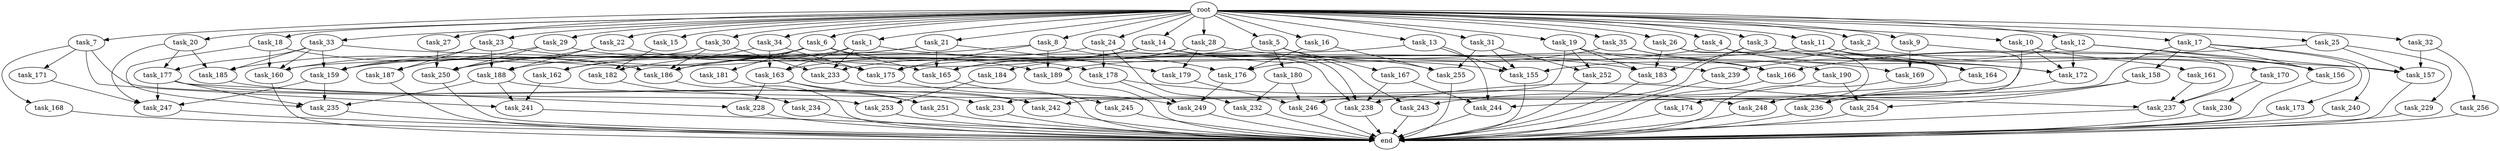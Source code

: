 digraph G {
  task_12 [size="2.048000"];
  task_160 [size="3212635537.408000"];
  task_253 [size="2233382993.920000"];
  task_19 [size="2.048000"];
  task_249 [size="979252543.488000"];
  root [size="0.000000"];
  task_10 [size="2.048000"];
  task_168 [size="841813590.016000"];
  task_18 [size="2.048000"];
  task_1 [size="2.048000"];
  task_189 [size="2164663517.184000"];
  task_183 [size="2662879723.520000"];
  task_161 [size="154618822.656000"];
  task_4 [size="2.048000"];
  task_33 [size="2.048000"];
  task_235 [size="1443109011.456000"];
  task_234 [size="274877906.944000"];
  task_22 [size="2.048000"];
  task_252 [size="1116691496.960000"];
  task_15 [size="2.048000"];
  task_5 [size="2.048000"];
  end [size="0.000000"];
  task_228 [size="1992864825.344000"];
  task_27 [size="2.048000"];
  task_246 [size="1322849927.168000"];
  task_167 [size="618475290.624000"];
  task_14 [size="2.048000"];
  task_256 [size="68719476.736000"];
  task_21 [size="2.048000"];
  task_241 [size="2508260900.864000"];
  task_16 [size="2.048000"];
  task_7 [size="2.048000"];
  task_242 [size="2061584302.080000"];
  task_155 [size="4432406249.472000"];
  task_26 [size="2.048000"];
  task_30 [size="2.048000"];
  task_239 [size="1460288880.640000"];
  task_254 [size="858993459.200000"];
  task_158 [size="274877906.944000"];
  task_229 [size="841813590.016000"];
  task_177 [size="3109556322.304000"];
  task_245 [size="154618822.656000"];
  task_172 [size="2439541424.128000"];
  task_164 [size="927712935.936000"];
  task_174 [size="1391569403.904000"];
  task_171 [size="841813590.016000"];
  task_165 [size="4071628996.608000"];
  task_179 [size="2817498546.176000"];
  task_255 [size="2851858284.544000"];
  task_237 [size="2937757630.464000"];
  task_231 [size="549755813.888000"];
  task_17 [size="2.048000"];
  task_169 [size="1271310319.616000"];
  task_166 [size="2216203124.736000"];
  task_31 [size="2.048000"];
  task_170 [size="274877906.944000"];
  task_159 [size="4569845202.944000"];
  task_35 [size="2.048000"];
  task_3 [size="2.048000"];
  task_187 [size="2559800508.416000"];
  task_247 [size="2765958938.624000"];
  task_230 [size="1391569403.904000"];
  task_181 [size="154618822.656000"];
  task_162 [size="3109556322.304000"];
  task_232 [size="2491081031.680000"];
  task_184 [size="1099511627.776000"];
  task_8 [size="2.048000"];
  task_2 [size="2.048000"];
  task_236 [size="1821066133.504000"];
  task_29 [size="2.048000"];
  task_244 [size="1941325217.792000"];
  task_28 [size="2.048000"];
  task_176 [size="1975684956.160000"];
  task_163 [size="2559800508.416000"];
  task_175 [size="3418793967.616000"];
  task_182 [size="223338299.392000"];
  task_233 [size="2010044694.528000"];
  task_23 [size="2.048000"];
  task_190 [size="429496729.600000"];
  task_25 [size="2.048000"];
  task_6 [size="2.048000"];
  task_32 [size="2.048000"];
  task_188 [size="4209067950.080000"];
  task_250 [size="5050881540.096000"];
  task_20 [size="2.048000"];
  task_243 [size="1529008357.376000"];
  task_238 [size="3195455668.224000"];
  task_9 [size="2.048000"];
  task_180 [size="618475290.624000"];
  task_248 [size="1529008357.376000"];
  task_185 [size="3951369912.320000"];
  task_156 [size="2765958938.624000"];
  task_186 [size="1889785610.240000"];
  task_34 [size="2.048000"];
  task_240 [size="274877906.944000"];
  task_173 [size="274877906.944000"];
  task_157 [size="3693671874.560000"];
  task_178 [size="1546188226.560000"];
  task_13 [size="2.048000"];
  task_251 [size="1992864825.344000"];
  task_24 [size="2.048000"];
  task_11 [size="2.048000"];

  task_12 -> task_156 [size="679477248.000000"];
  task_12 -> task_172 [size="679477248.000000"];
  task_12 -> task_239 [size="679477248.000000"];
  task_12 -> task_157 [size="679477248.000000"];
  task_160 -> end [size="1.000000"];
  task_253 -> end [size="1.000000"];
  task_19 -> task_183 [size="134217728.000000"];
  task_19 -> task_252 [size="134217728.000000"];
  task_19 -> task_166 [size="134217728.000000"];
  task_19 -> task_242 [size="134217728.000000"];
  task_249 -> end [size="1.000000"];
  root -> task_12 [size="1.000000"];
  root -> task_35 [size="1.000000"];
  root -> task_14 [size="1.000000"];
  root -> task_21 [size="1.000000"];
  root -> task_6 [size="1.000000"];
  root -> task_32 [size="1.000000"];
  root -> task_19 [size="1.000000"];
  root -> task_20 [size="1.000000"];
  root -> task_16 [size="1.000000"];
  root -> task_9 [size="1.000000"];
  root -> task_31 [size="1.000000"];
  root -> task_10 [size="1.000000"];
  root -> task_1 [size="1.000000"];
  root -> task_18 [size="1.000000"];
  root -> task_5 [size="1.000000"];
  root -> task_2 [size="1.000000"];
  root -> task_4 [size="1.000000"];
  root -> task_27 [size="1.000000"];
  root -> task_23 [size="1.000000"];
  root -> task_3 [size="1.000000"];
  root -> task_26 [size="1.000000"];
  root -> task_7 [size="1.000000"];
  root -> task_34 [size="1.000000"];
  root -> task_17 [size="1.000000"];
  root -> task_33 [size="1.000000"];
  root -> task_15 [size="1.000000"];
  root -> task_22 [size="1.000000"];
  root -> task_29 [size="1.000000"];
  root -> task_8 [size="1.000000"];
  root -> task_30 [size="1.000000"];
  root -> task_13 [size="1.000000"];
  root -> task_25 [size="1.000000"];
  root -> task_24 [size="1.000000"];
  root -> task_11 [size="1.000000"];
  root -> task_28 [size="1.000000"];
  task_10 -> task_170 [size="134217728.000000"];
  task_10 -> task_172 [size="134217728.000000"];
  task_10 -> task_244 [size="134217728.000000"];
  task_168 -> end [size="1.000000"];
  task_18 -> task_235 [size="134217728.000000"];
  task_18 -> task_160 [size="134217728.000000"];
  task_18 -> task_186 [size="134217728.000000"];
  task_1 -> task_163 [size="33554432.000000"];
  task_1 -> task_239 [size="33554432.000000"];
  task_1 -> task_233 [size="33554432.000000"];
  task_1 -> task_159 [size="33554432.000000"];
  task_189 -> end [size="1.000000"];
  task_183 -> end [size="1.000000"];
  task_161 -> task_237 [size="209715200.000000"];
  task_4 -> task_172 [size="301989888.000000"];
  task_4 -> task_189 [size="301989888.000000"];
  task_4 -> task_164 [size="301989888.000000"];
  task_33 -> task_177 [size="679477248.000000"];
  task_33 -> task_160 [size="679477248.000000"];
  task_33 -> task_159 [size="679477248.000000"];
  task_33 -> task_185 [size="679477248.000000"];
  task_33 -> task_157 [size="679477248.000000"];
  task_235 -> end [size="1.000000"];
  task_234 -> end [size="1.000000"];
  task_22 -> task_250 [size="679477248.000000"];
  task_22 -> task_189 [size="679477248.000000"];
  task_22 -> task_188 [size="679477248.000000"];
  task_252 -> end [size="1.000000"];
  task_15 -> task_182 [size="33554432.000000"];
  task_5 -> task_180 [size="301989888.000000"];
  task_5 -> task_167 [size="301989888.000000"];
  task_5 -> task_186 [size="301989888.000000"];
  task_5 -> task_255 [size="301989888.000000"];
  task_228 -> end [size="1.000000"];
  task_27 -> task_250 [size="536870912.000000"];
  task_246 -> end [size="1.000000"];
  task_167 -> task_244 [size="134217728.000000"];
  task_167 -> task_238 [size="134217728.000000"];
  task_14 -> task_155 [size="536870912.000000"];
  task_14 -> task_163 [size="536870912.000000"];
  task_14 -> task_165 [size="536870912.000000"];
  task_14 -> task_243 [size="536870912.000000"];
  task_14 -> task_238 [size="536870912.000000"];
  task_14 -> task_188 [size="536870912.000000"];
  task_14 -> task_233 [size="536870912.000000"];
  task_256 -> end [size="1.000000"];
  task_21 -> task_250 [size="838860800.000000"];
  task_21 -> task_165 [size="838860800.000000"];
  task_21 -> task_179 [size="838860800.000000"];
  task_21 -> task_162 [size="838860800.000000"];
  task_241 -> end [size="1.000000"];
  task_16 -> task_176 [size="679477248.000000"];
  task_16 -> task_255 [size="679477248.000000"];
  task_7 -> task_241 [size="411041792.000000"];
  task_7 -> task_168 [size="411041792.000000"];
  task_7 -> task_253 [size="411041792.000000"];
  task_7 -> task_171 [size="411041792.000000"];
  task_242 -> end [size="1.000000"];
  task_155 -> end [size="1.000000"];
  task_26 -> task_183 [size="679477248.000000"];
  task_26 -> task_236 [size="679477248.000000"];
  task_26 -> task_174 [size="679477248.000000"];
  task_30 -> task_186 [size="411041792.000000"];
  task_30 -> task_185 [size="411041792.000000"];
  task_30 -> task_233 [size="411041792.000000"];
  task_239 -> end [size="1.000000"];
  task_254 -> end [size="1.000000"];
  task_158 -> task_238 [size="209715200.000000"];
  task_158 -> task_254 [size="209715200.000000"];
  task_229 -> end [size="1.000000"];
  task_177 -> task_235 [size="134217728.000000"];
  task_177 -> task_228 [size="134217728.000000"];
  task_177 -> task_231 [size="134217728.000000"];
  task_177 -> task_247 [size="134217728.000000"];
  task_245 -> end [size="1.000000"];
  task_172 -> task_236 [size="209715200.000000"];
  task_164 -> task_248 [size="536870912.000000"];
  task_174 -> end [size="1.000000"];
  task_171 -> task_247 [size="75497472.000000"];
  task_165 -> task_245 [size="75497472.000000"];
  task_179 -> task_246 [size="33554432.000000"];
  task_255 -> end [size="1.000000"];
  task_237 -> end [size="1.000000"];
  task_231 -> end [size="1.000000"];
  task_17 -> task_156 [size="134217728.000000"];
  task_17 -> task_158 [size="134217728.000000"];
  task_17 -> task_173 [size="134217728.000000"];
  task_17 -> task_231 [size="134217728.000000"];
  task_17 -> task_240 [size="134217728.000000"];
  task_169 -> end [size="1.000000"];
  task_166 -> end [size="1.000000"];
  task_31 -> task_155 [size="411041792.000000"];
  task_31 -> task_252 [size="411041792.000000"];
  task_31 -> task_255 [size="411041792.000000"];
  task_170 -> task_230 [size="679477248.000000"];
  task_170 -> task_237 [size="679477248.000000"];
  task_159 -> task_235 [size="301989888.000000"];
  task_159 -> task_247 [size="301989888.000000"];
  task_35 -> task_190 [size="209715200.000000"];
  task_35 -> task_169 [size="209715200.000000"];
  task_35 -> task_176 [size="209715200.000000"];
  task_3 -> task_183 [size="75497472.000000"];
  task_3 -> task_172 [size="75497472.000000"];
  task_3 -> task_246 [size="75497472.000000"];
  task_3 -> task_164 [size="75497472.000000"];
  task_187 -> end [size="1.000000"];
  task_247 -> end [size="1.000000"];
  task_230 -> end [size="1.000000"];
  task_181 -> task_251 [size="134217728.000000"];
  task_162 -> task_241 [size="679477248.000000"];
  task_232 -> end [size="1.000000"];
  task_184 -> task_253 [size="679477248.000000"];
  task_8 -> task_175 [size="75497472.000000"];
  task_8 -> task_176 [size="75497472.000000"];
  task_8 -> task_189 [size="75497472.000000"];
  task_8 -> task_182 [size="75497472.000000"];
  task_2 -> task_155 [size="536870912.000000"];
  task_2 -> task_156 [size="536870912.000000"];
  task_236 -> end [size="1.000000"];
  task_29 -> task_183 [size="411041792.000000"];
  task_29 -> task_187 [size="411041792.000000"];
  task_29 -> task_250 [size="411041792.000000"];
  task_244 -> end [size="1.000000"];
  task_28 -> task_165 [size="536870912.000000"];
  task_28 -> task_166 [size="536870912.000000"];
  task_28 -> task_184 [size="536870912.000000"];
  task_28 -> task_179 [size="536870912.000000"];
  task_176 -> task_249 [size="209715200.000000"];
  task_163 -> task_251 [size="838860800.000000"];
  task_163 -> task_228 [size="838860800.000000"];
  task_163 -> task_242 [size="838860800.000000"];
  task_175 -> task_249 [size="134217728.000000"];
  task_182 -> task_234 [size="134217728.000000"];
  task_233 -> end [size="1.000000"];
  task_23 -> task_187 [size="838860800.000000"];
  task_23 -> task_175 [size="838860800.000000"];
  task_23 -> task_159 [size="838860800.000000"];
  task_23 -> task_188 [size="838860800.000000"];
  task_190 -> task_243 [size="209715200.000000"];
  task_190 -> task_254 [size="209715200.000000"];
  task_25 -> task_166 [size="411041792.000000"];
  task_25 -> task_229 [size="411041792.000000"];
  task_25 -> task_157 [size="411041792.000000"];
  task_6 -> task_165 [size="75497472.000000"];
  task_6 -> task_160 [size="75497472.000000"];
  task_6 -> task_186 [size="75497472.000000"];
  task_6 -> task_181 [size="75497472.000000"];
  task_6 -> task_178 [size="75497472.000000"];
  task_32 -> task_256 [size="33554432.000000"];
  task_32 -> task_157 [size="33554432.000000"];
  task_188 -> task_235 [size="134217728.000000"];
  task_188 -> task_241 [size="134217728.000000"];
  task_188 -> task_237 [size="134217728.000000"];
  task_250 -> end [size="1.000000"];
  task_20 -> task_177 [size="838860800.000000"];
  task_20 -> task_185 [size="838860800.000000"];
  task_20 -> task_247 [size="838860800.000000"];
  task_243 -> end [size="1.000000"];
  task_238 -> end [size="1.000000"];
  task_9 -> task_169 [size="411041792.000000"];
  task_9 -> task_237 [size="411041792.000000"];
  task_180 -> task_232 [size="536870912.000000"];
  task_180 -> task_246 [size="536870912.000000"];
  task_248 -> end [size="1.000000"];
  task_185 -> task_242 [size="33554432.000000"];
  task_156 -> end [size="1.000000"];
  task_186 -> end [size="1.000000"];
  task_34 -> task_163 [size="679477248.000000"];
  task_34 -> task_175 [size="679477248.000000"];
  task_34 -> task_162 [size="679477248.000000"];
  task_240 -> end [size="1.000000"];
  task_173 -> end [size="1.000000"];
  task_157 -> end [size="1.000000"];
  task_178 -> task_249 [size="134217728.000000"];
  task_178 -> task_248 [size="134217728.000000"];
  task_13 -> task_155 [size="679477248.000000"];
  task_13 -> task_244 [size="679477248.000000"];
  task_13 -> task_160 [size="679477248.000000"];
  task_251 -> end [size="1.000000"];
  task_24 -> task_232 [size="679477248.000000"];
  task_24 -> task_238 [size="679477248.000000"];
  task_24 -> task_159 [size="679477248.000000"];
  task_24 -> task_178 [size="679477248.000000"];
  task_11 -> task_175 [size="75497472.000000"];
  task_11 -> task_248 [size="75497472.000000"];
  task_11 -> task_161 [size="75497472.000000"];
  task_11 -> task_164 [size="75497472.000000"];
}
